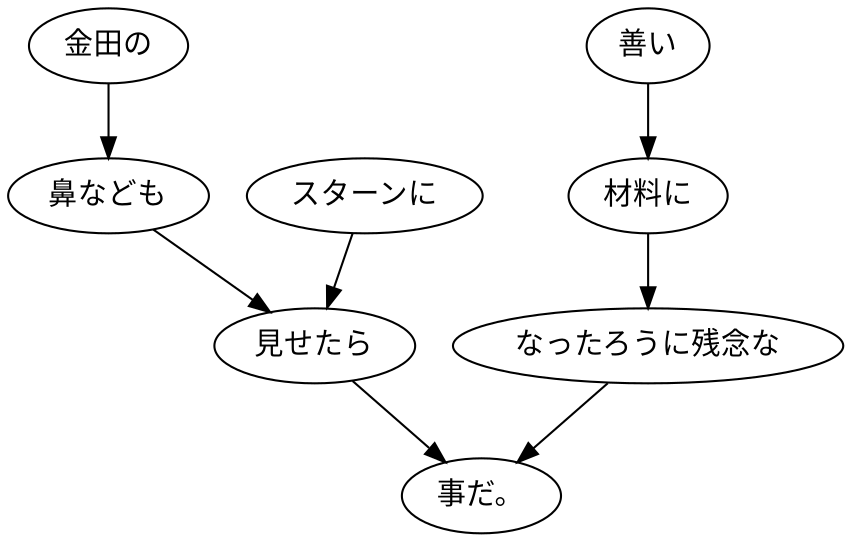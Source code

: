 digraph graph2564 {
	node0 [label="金田の"];
	node1 [label="鼻なども"];
	node2 [label="スターンに"];
	node3 [label="見せたら"];
	node4 [label="善い"];
	node5 [label="材料に"];
	node6 [label="なったろうに残念な"];
	node7 [label="事だ。"];
	node0 -> node1;
	node1 -> node3;
	node2 -> node3;
	node3 -> node7;
	node4 -> node5;
	node5 -> node6;
	node6 -> node7;
}
